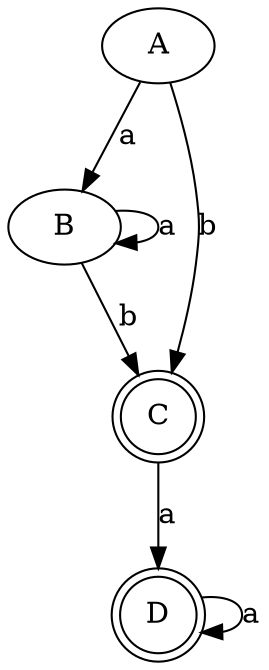digraph AFD {
	D [shape=doublecircle]
	B
	C [shape=doublecircle]
	A
	A -> B [label=a]
	A -> C [label=b]
	B -> B [label=a]
	B -> C [label=b]
	C -> D [label=a]
	D -> D [label=a]
}
